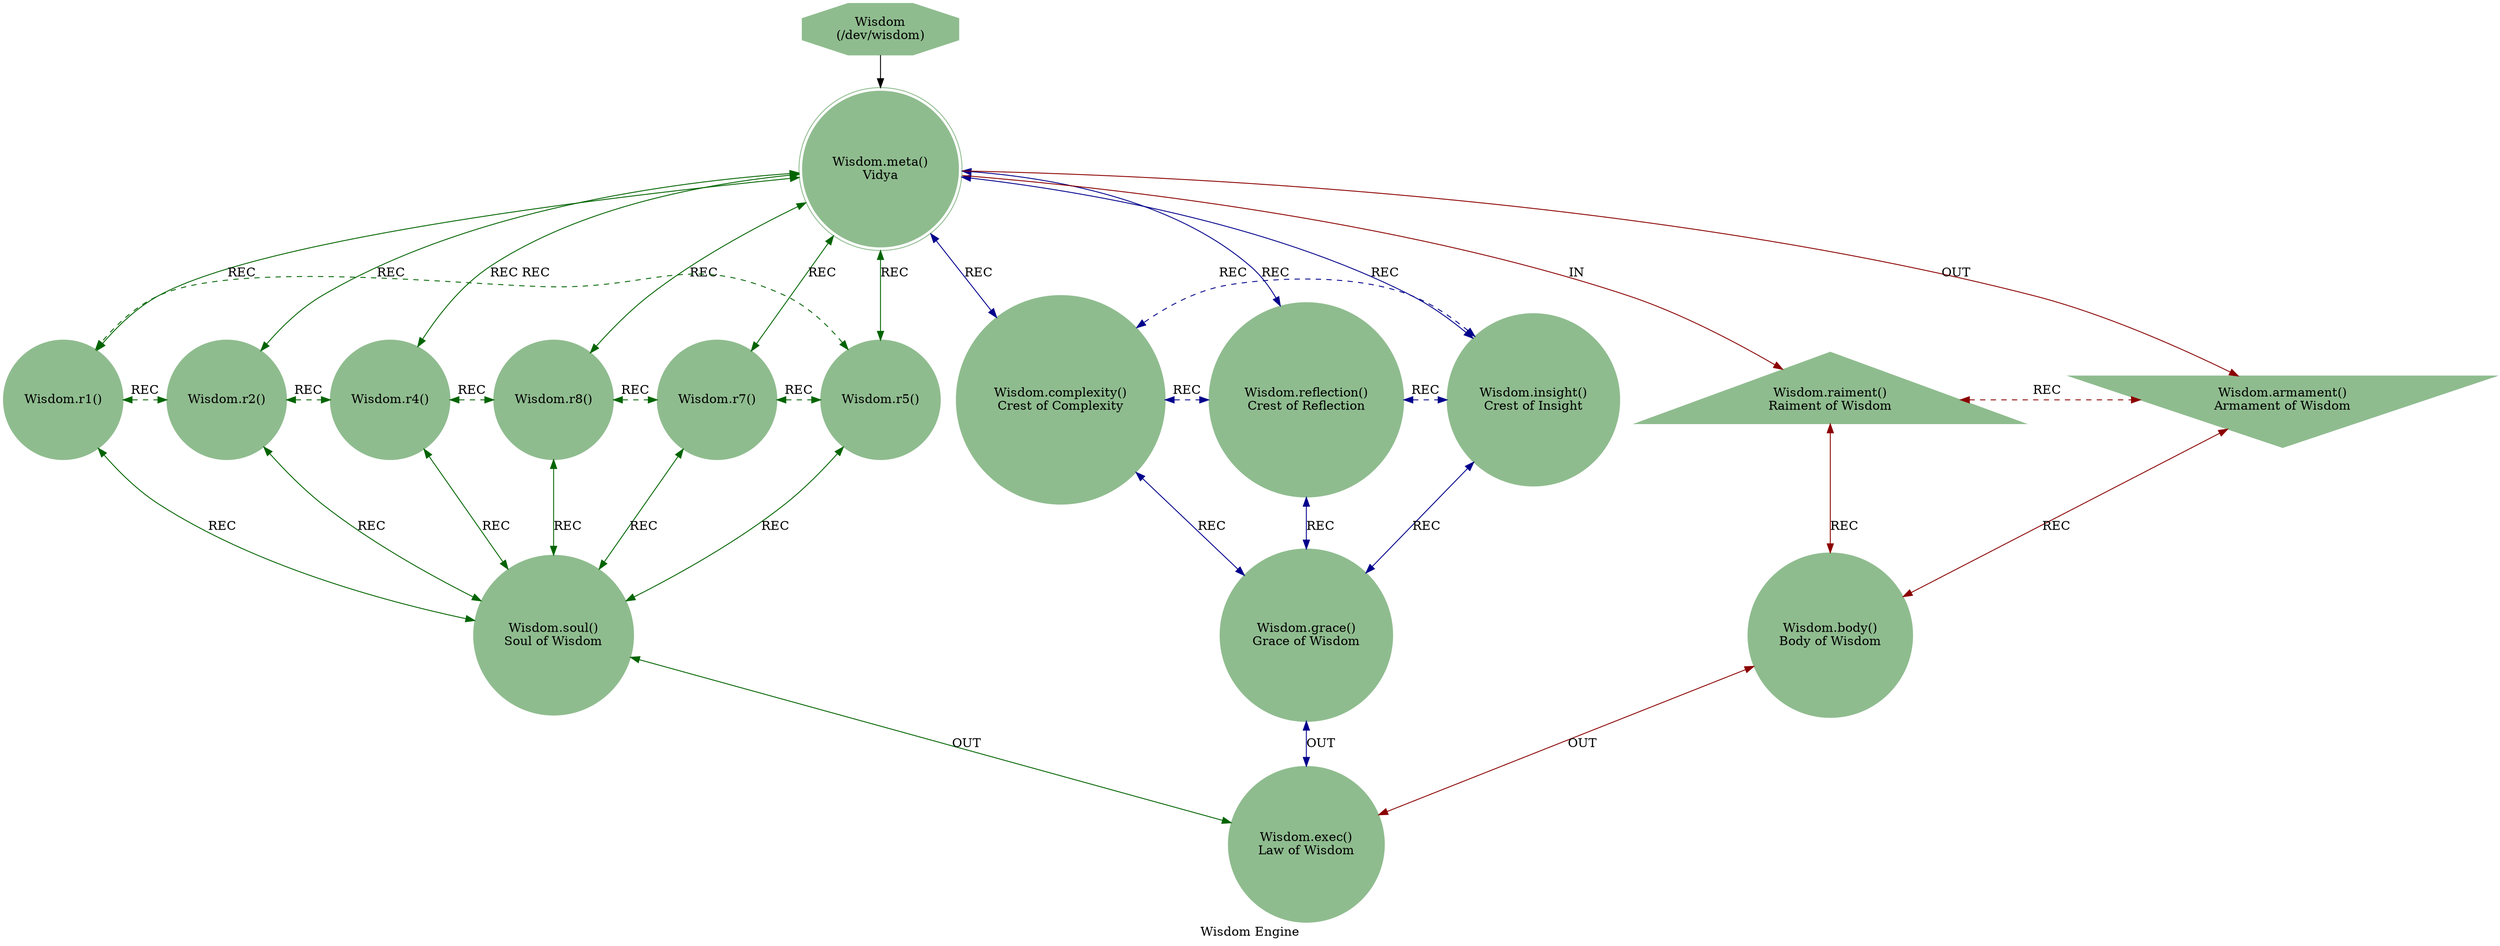 strict digraph WisdomEngine {
    label = "Wisdom Engine";
    style = filled;
    color = blue;
    comment = "";
    node [shape = polygon; sides = 8; style = filled; color = darkseagreen;];
    
    spark_8_mythos_t [label = "Wisdom\n(/dev/wisdom)";];
    
    // r0::meta();r1,r2,r4,r8,r7,r5;r3,r6,r;ra::receive(),rb::send(),rc::dispatch(),rd::commit(),re::serve(),rf::exec()
    spark_0_wisdom_t [label = "Wisdom.meta()\nVidya";comment = "";shape = doublecircle;];
    spark_1_wisdom_t [label = "Wisdom.r1()\n";comment = "";shape = circle;];
    spark_2_wisdom_t [label = "Wisdom.r2()\n";comment = "";shape = circle;];
    spark_4_wisdom_t [label = "Wisdom.r4()\n";comment = "";shape = circle;];
    spark_8_wisdom_t [label = "Wisdom.r8()\n";comment = "";shape = circle;];
    spark_7_wisdom_t [label = "Wisdom.r7()\n";comment = "";shape = circle;];
    spark_5_wisdom_t [label = "Wisdom.r5()\n";comment = "";shape = circle;];
    spark_3_wisdom_t [label = "Wisdom.complexity()\nCrest of Complexity";comment = "";shape = circle;];
    spark_6_wisdom_t [label = "Wisdom.reflection()\nCrest of Reflection";comment = "";shape = circle;];
    spark_9_wisdom_t [label = "Wisdom.insight()\nCrest of Insight";comment = "";shape = circle;];
    spark_a_wisdom_t [label = "Wisdom.raiment()\nRaiment of Wisdom";comment = "";shape = triangle;];
    spark_b_wisdom_t [label = "Wisdom.armament()\nArmament of Wisdom";comment = "";shape = invtriangle;];
    spark_c_wisdom_t [label = "Wisdom.body()\nBody of Wisdom";comment = "";shape = circle;];
    spark_d_wisdom_t [label = "Wisdom.soul()\nSoul of Wisdom";comment = "";shape = circle;];
    spark_e_wisdom_t [label = "Wisdom.grace()\nGrace of Wisdom";comment = "";shape = circle;];
    spark_f_wisdom_t [label = "Wisdom.exec()\nLaw of Wisdom";comment = "";shape = circle;];
    
    // Wisdom
    // IN = Input
    // OUT = Output
    // REC = Recursion
    spark_8_mythos_t -> spark_0_wisdom_t;
    spark_0_wisdom_t -> spark_a_wisdom_t [label = "IN"; color = darkred; comment = "";];
    spark_0_wisdom_t -> spark_b_wisdom_t [label = "OUT"; color = darkred; comment = "";];
    spark_0_wisdom_t -> {spark_3_wisdom_t spark_6_wisdom_t spark_9_wisdom_t} [label = "REC"; color = darkblue; comment = ""; dir = both;];
    spark_0_wisdom_t -> {spark_1_wisdom_t spark_2_wisdom_t spark_4_wisdom_t spark_8_wisdom_t spark_7_wisdom_t spark_5_wisdom_t} [label = "REC"; color = darkgreen; comment = ""; dir = both;];
    
    {spark_a_wisdom_t spark_b_wisdom_t} -> spark_c_wisdom_t [label = "REC"; color = darkred; comment = ""; dir = both;];
    {spark_1_wisdom_t spark_2_wisdom_t spark_4_wisdom_t spark_8_wisdom_t spark_7_wisdom_t spark_5_wisdom_t} -> spark_d_wisdom_t [label = "REC"; color = darkgreen; comment = ""; dir = both;];
    {spark_3_wisdom_t spark_6_wisdom_t spark_9_wisdom_t} -> spark_e_wisdom_t [label = "REC"; color = darkblue; comment = ""; dir = both;];
    
    spark_1_wisdom_t -> spark_2_wisdom_t -> spark_4_wisdom_t -> spark_8_wisdom_t -> spark_7_wisdom_t -> spark_5_wisdom_t -> spark_1_wisdom_t [label = "REC"; color = darkgreen; comment = ""; style = dashed; constraint = false; dir = both;];
    spark_3_wisdom_t -> spark_6_wisdom_t -> spark_9_wisdom_t -> spark_3_wisdom_t [label = "REC"; color = darkblue; comment = ""; style = dashed; constraint = false; dir = both;];
    spark_a_wisdom_t -> spark_b_wisdom_t [label = "REC"; color = darkred; comment = ""; constraint = false; style = dashed; dir = both;];
    
    spark_c_wisdom_t -> spark_f_wisdom_t [label = "OUT"; color = darkred; comment = ""; dir = both;];
    spark_d_wisdom_t -> spark_f_wisdom_t [label = "OUT"; color = darkgreen; comment = ""; dir = both;];
    spark_e_wisdom_t -> spark_f_wisdom_t [label = "OUT"; color = darkblue; comment = ""; dir = both;];
}